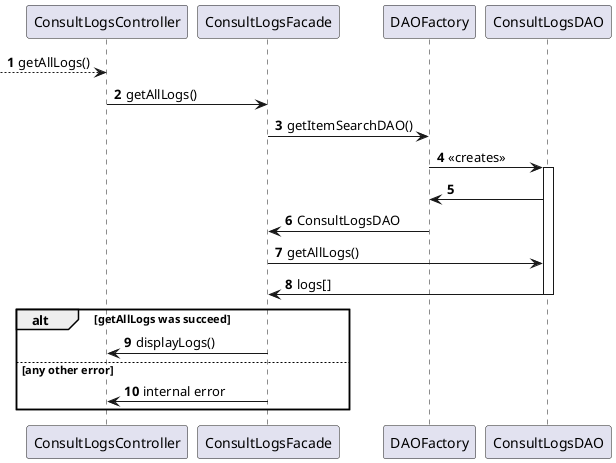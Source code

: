 @startuml
autonumber

--> ConsultLogsController: getAllLogs()
ConsultLogsController -> ConsultLogsFacade: getAllLogs()
ConsultLogsFacade -> DAOFactory : getItemSearchDAO()
DAOFactory -> ConsultLogsDAO ++ : <<creates>>
ConsultLogsDAO -> DAOFactory
DAOFactory -> ConsultLogsFacade : ConsultLogsDAO
ConsultLogsFacade -> ConsultLogsDAO : getAllLogs()
ConsultLogsDAO -> ConsultLogsFacade : logs[]
deactivate ConsultLogsDAO
alt getAllLogs was succeed
  ConsultLogsFacade -> ConsultLogsController : displayLogs()
else any other error
  ConsultLogsFacade -> ConsultLogsController: internal error
end

@enduml